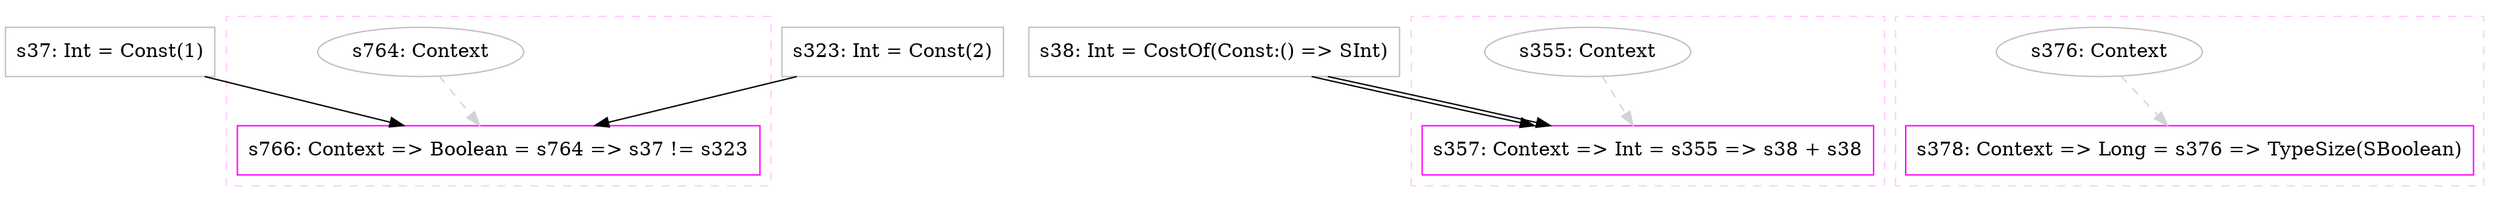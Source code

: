 digraph "one_!=_one" {
concentrate=true
node [style=filled, fillcolor=orangered]

"s37" [
label="s37: Int = Const(1)"
shape=box, color=gray, tooltip="s37:Int", style=filled, fillcolor=white
]
"s323" [
label="s323: Int = Const(2)"
shape=box, color=gray, tooltip="s323:Int", style=filled, fillcolor=white
]
subgraph cluster_s766 {
style=dashed; color="#FFCCFF"
"s764" [
label="s764: Context"
shape=oval, color=gray, tooltip="s764:Context", style=filled, fillcolor=white
]
"s766" [
label="s766: Context => Boolean = s764 => s37 != s323"
shape=box, color=magenta, tooltip="s766:Context => Boolean", style=filled, fillcolor=white
]
{rank=source; s764}
{rank=sink; s766}
}
"s38" [
label="s38: Int = CostOf(Const:() => SInt)"
shape=box, color=gray, tooltip="s38:Int", style=filled, fillcolor=white
]
subgraph cluster_s357 {
style=dashed; color="#FFCCFF"
"s355" [
label="s355: Context"
shape=oval, color=gray, tooltip="s355:Context", style=filled, fillcolor=white
]
"s357" [
label="s357: Context => Int = s355 => s38 + s38"
shape=box, color=magenta, tooltip="s357:Context => Int", style=filled, fillcolor=white
]
{rank=source; s355}
{rank=sink; s357}
}
subgraph cluster_s378 {
style=dashed; color="#FFCCFF"
"s376" [
label="s376: Context"
shape=oval, color=gray, tooltip="s376:Context", style=filled, fillcolor=white
]
"s378" [
label="s378: Context => Long = s376 => TypeSize(SBoolean)"
shape=box, color=magenta, tooltip="s378:Context => Long", style=filled, fillcolor=white
]
{rank=source; s376}
{rank=sink; s378}
}
"s355" -> "s357" [style=dashed, color=lightgray, weight=0]
"s38" -> "s357" [style=solid]
"s38" -> "s357" [style=solid]
"s764" -> "s766" [style=dashed, color=lightgray, weight=0]
"s37" -> "s766" [style=solid]
"s323" -> "s766" [style=solid]
"s376" -> "s378" [style=dashed, color=lightgray, weight=0]
}
